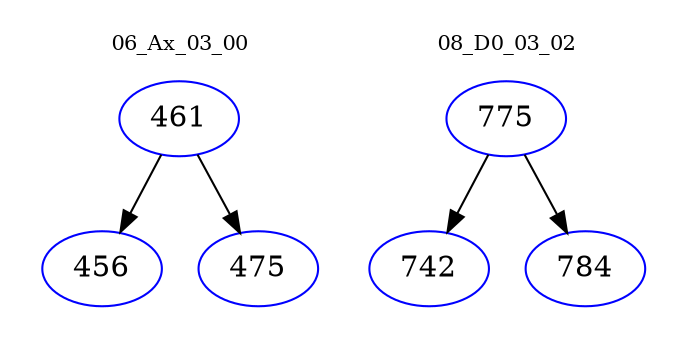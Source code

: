digraph{
subgraph cluster_0 {
color = white
label = "06_Ax_03_00";
fontsize=10;
T0_461 [label="461", color="blue"]
T0_461 -> T0_456 [color="black"]
T0_456 [label="456", color="blue"]
T0_461 -> T0_475 [color="black"]
T0_475 [label="475", color="blue"]
}
subgraph cluster_1 {
color = white
label = "08_D0_03_02";
fontsize=10;
T1_775 [label="775", color="blue"]
T1_775 -> T1_742 [color="black"]
T1_742 [label="742", color="blue"]
T1_775 -> T1_784 [color="black"]
T1_784 [label="784", color="blue"]
}
}
